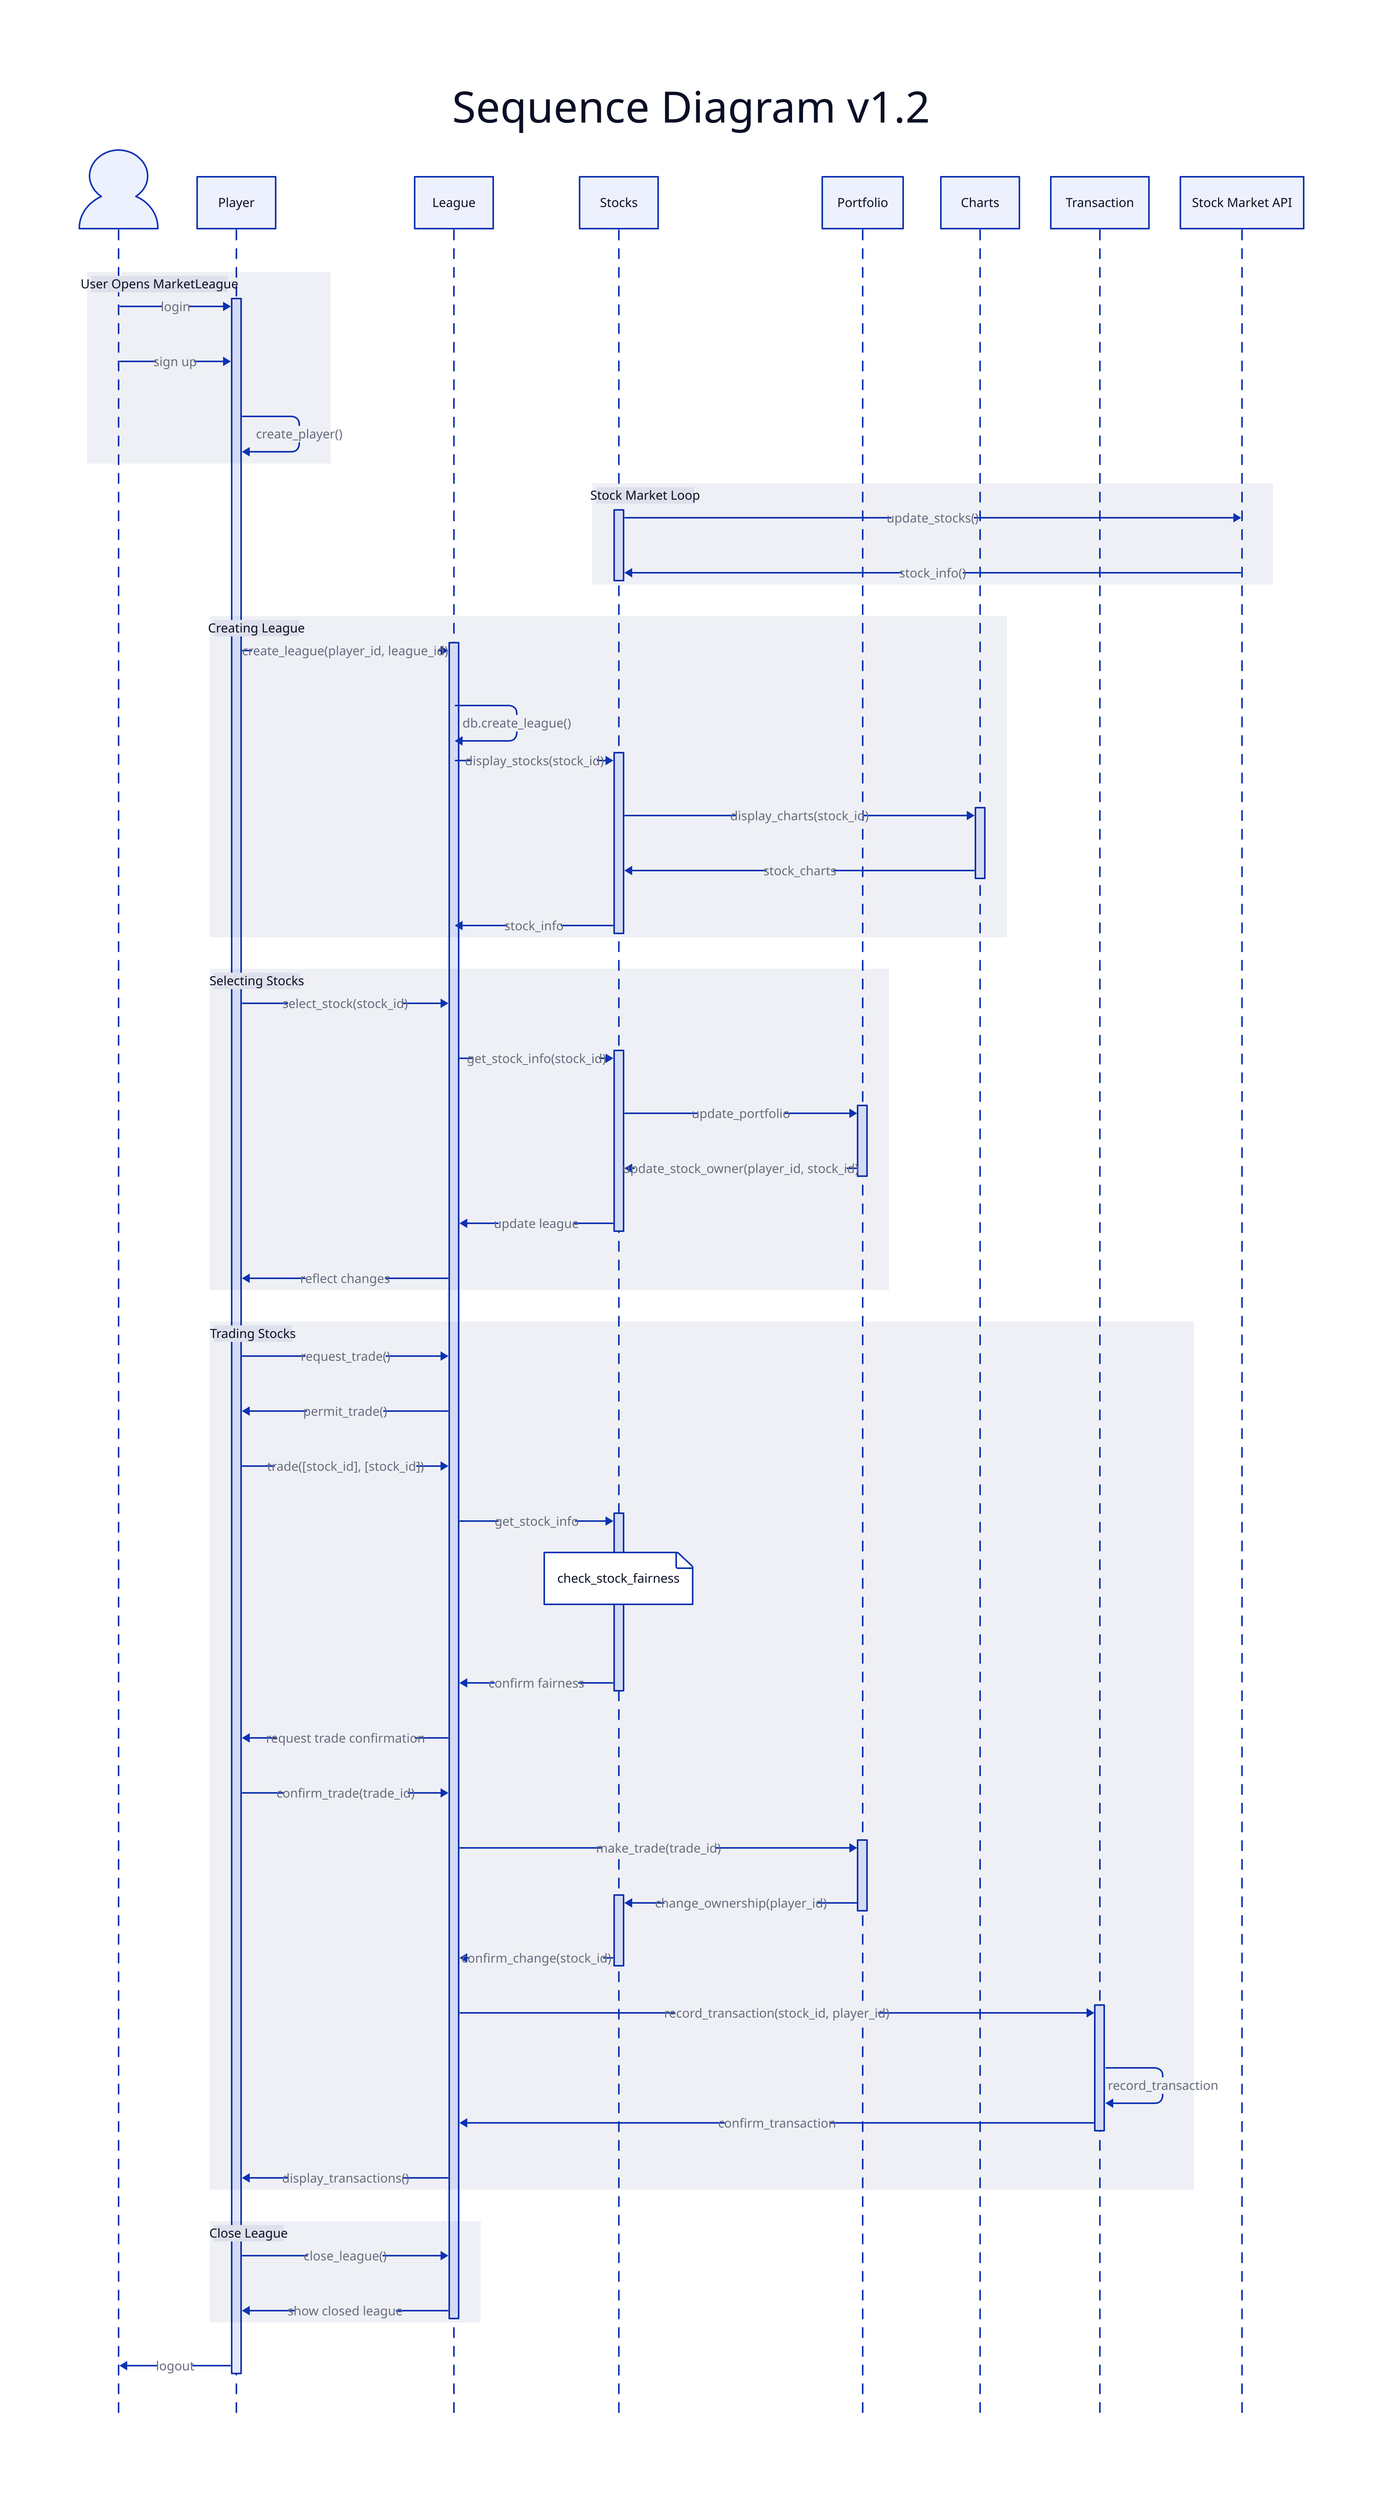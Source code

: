 # Sequence Diagram v1.2

title: "Sequence Diagram v1.2" {
    shape: text
    near: top-center
    style: {
      font-size: 55
    }
  }
  
  # ######################
  # # Boilerplate Setup ##
  # ######################
  
  direction: right
  shape: sequence_diagram
  "": {
    shape: person
  }
  Player
  League
  Stocks
  Portfolio
  Charts
  Transaction
  Stock Market API
  
  # ######################
  # #  Boilerplate END  ##
  # ######################
  
  User Opens MarketLeague: {
    "" -> Player.play_game: login
    "" -> Player.play_game: sign up
    Player.play_game -> Player.play_game: create_player()
  }
  
  # Stock Market Loop
  Stock Market Loop: {
    Stocks.daily_stock_update -> Stock Market API: update_stocks()
    Stock Market API -> Stocks.daily_stock_update: stock_info()
  }
  
  # Creating League
  Creating League: {
    Player.play_game -> League.league: create_league(player_id, league_id)
    League -> League: db.create_league()
    League -> Stocks.display_stocks: display_stocks(stock_id)
    Stocks.display_stocks -> Charts.stock_chart: display_charts(stock_id)
    Charts.stock_chart -> Stocks.display_stocks: stock_charts
    Stocks.display_stocks -> League: stock_info
  }
  
  # Selecting Stocks for League
  Selecting Stocks: {
    Player.play_game -> League.league: select_stock(stock_id)
    League.league -> Stocks.stock_info: get_stock_info(stock_id)
    Stocks.stock_info -> Portfolio.users_portfolio: update_portfolio
    Portfolio.users_portfolio -> Stocks.stock_info: update_stock_owner(player_id, stock_id)
    Stocks.stock_info -> League.league: update league
    League.league -> Player.play_game: reflect changes
  }
  
  # Trading Stocks
  Trading Stocks: {
    # Initial Trade Request
    Player.player -> League.league: request_trade()
    League.league -> Player.player: permit_trade()
    Player.player -> League.league: trade(\[stock_id\], \[stock_id\])
    League.league -> Stocks.stock: get_stock_info
    Stocks: {
      stock_fairness: check_stock_fairness
    }
    Stocks.stock -> League.league: confirm fairness
    League.league -> Player.player: request trade confirmation
  
    # Trading Confirmation
    Player.player -> League.league: confirm_trade(trade_id)
    League.league -> Portfolio.update_portfolio: make_trade(trade_id)
    Portfolio.update_portfolio -> Stocks.stock_update: change_ownership(player_id)
    Stocks.stock_update -> League.league: confirm_change(stock_id)
  
    League.league -> Transaction.record_transaction: record_transaction(stock_id, player_id)
    Transaction.record_transaction -> Transaction.record_transaction: record_transaction
    Transaction.record_transaction -> League.league: confirm_transaction
    League.league -> Player.player: display_transactions()
  }
  
  # Close League
  Close League: {
    Player.play_game -> League.league: close_league()
    League.league -> Player.play_game: show closed league
  }
  
  Player.play_game -> "": logout
  
